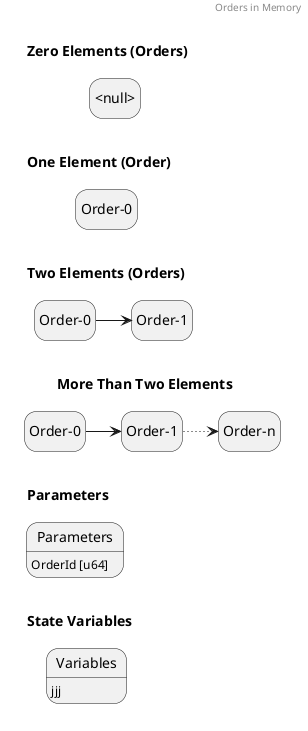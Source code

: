 @startuml Orders
hide empty description

header Orders in Memory

label Orders[
{{
    title Zero Elements (Orders)
    hide empty description

    state "<null>" as order_0
}}

{{
    title One Element (Order)
    hide empty description

    state "Order-0" as order_0
}}

{{
    title Two Elements (Orders)
    hide empty description

    state "Order-0" as order_0
    state "Order-1" as order_1
    order_0 -> order_1
}}

{{
    title More Than Two Elements
    hide empty description

    state "Order-0" as order_0
    state "Order-1" as order_1
    state "Order-n" as order_n
    order_0 -> order_1
    order_1 -right[dotted]> order_n
}}

{{
    title Parameters
    state "Parameters" as parameters: OrderId [u64]
}}

{{
    title State Variables
    state "Variables" as variables: jjj
}}
]

@enduml
